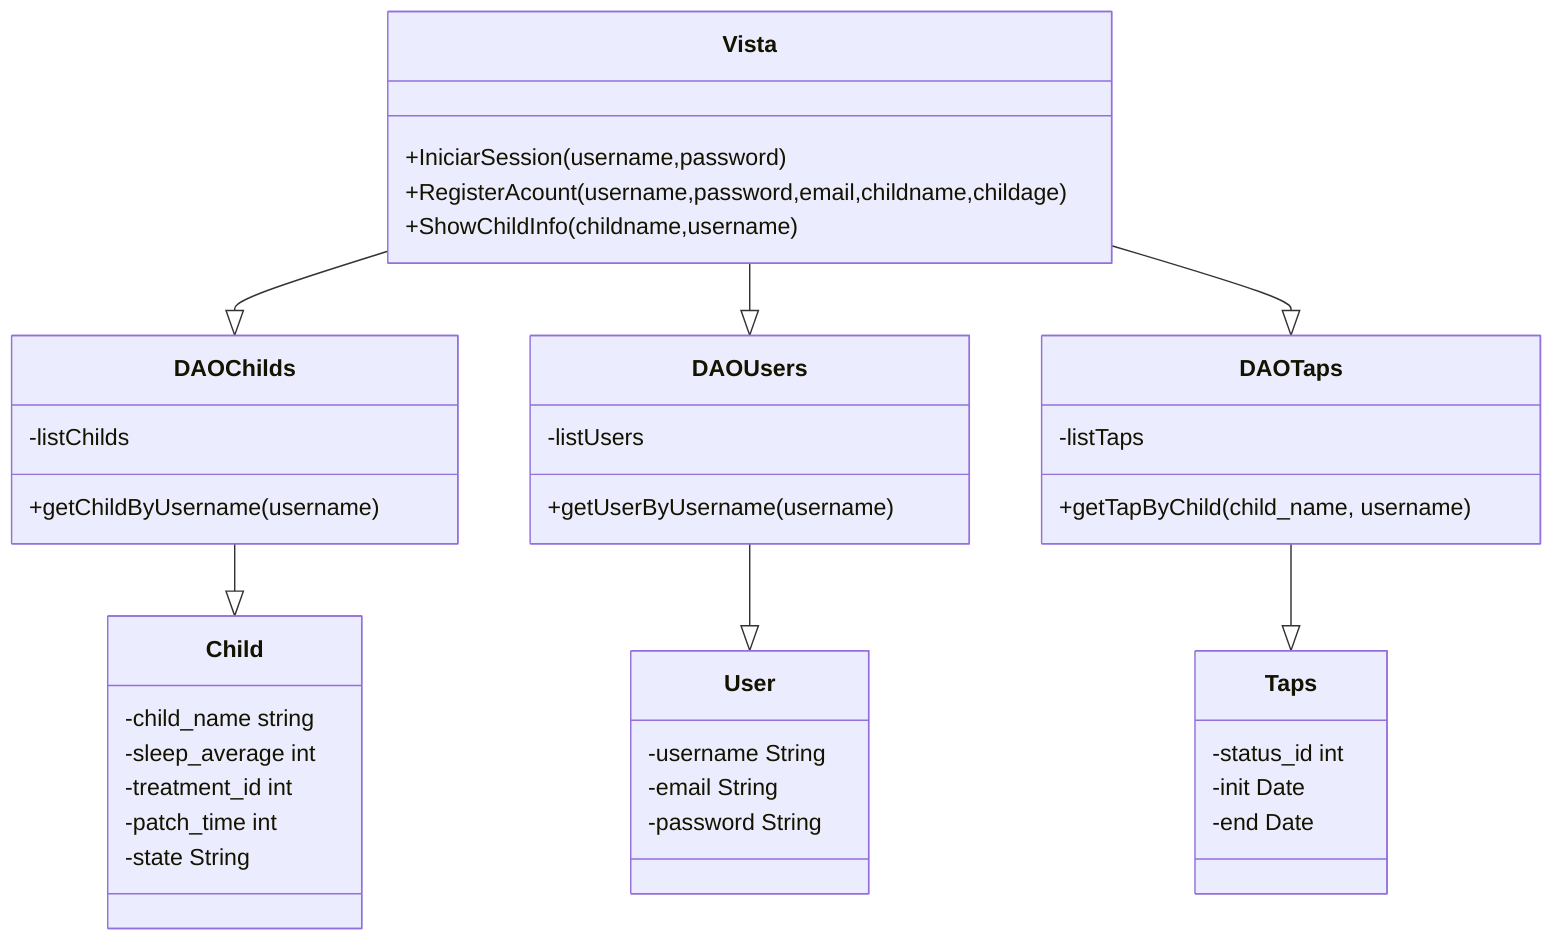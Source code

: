 classDiagram
    Vista --|> DAOChilds
    Vista --|> DAOUsers
    Vista --|> DAOTaps
    DAOChilds --|> Child
    DAOUsers --|> User
    DAOTaps --|> Taps

    class Vista{
        +IniciarSession(username,password)
        +RegisterAcount(username,password,email,childname,childage)
        +ShowChildInfo(childname,username)
    }
    class DAOUsers{
        -listUsers
        +getUserByUsername(username)
    }
    class DAOChilds{
        -listChilds
        +getChildByUsername(username)
    }
    class DAOTaps{
        -listTaps
        +getTapByChild(child_name, username)
    }
    class User{
        -username String
        -email String
        -password String
    }
    class Child{
        -child_name string
        -sleep_average int
        -treatment_id int
        -patch_time int
        -state String
    }
    class Taps{
        -status_id int
        -init Date
        -end Date
    }
